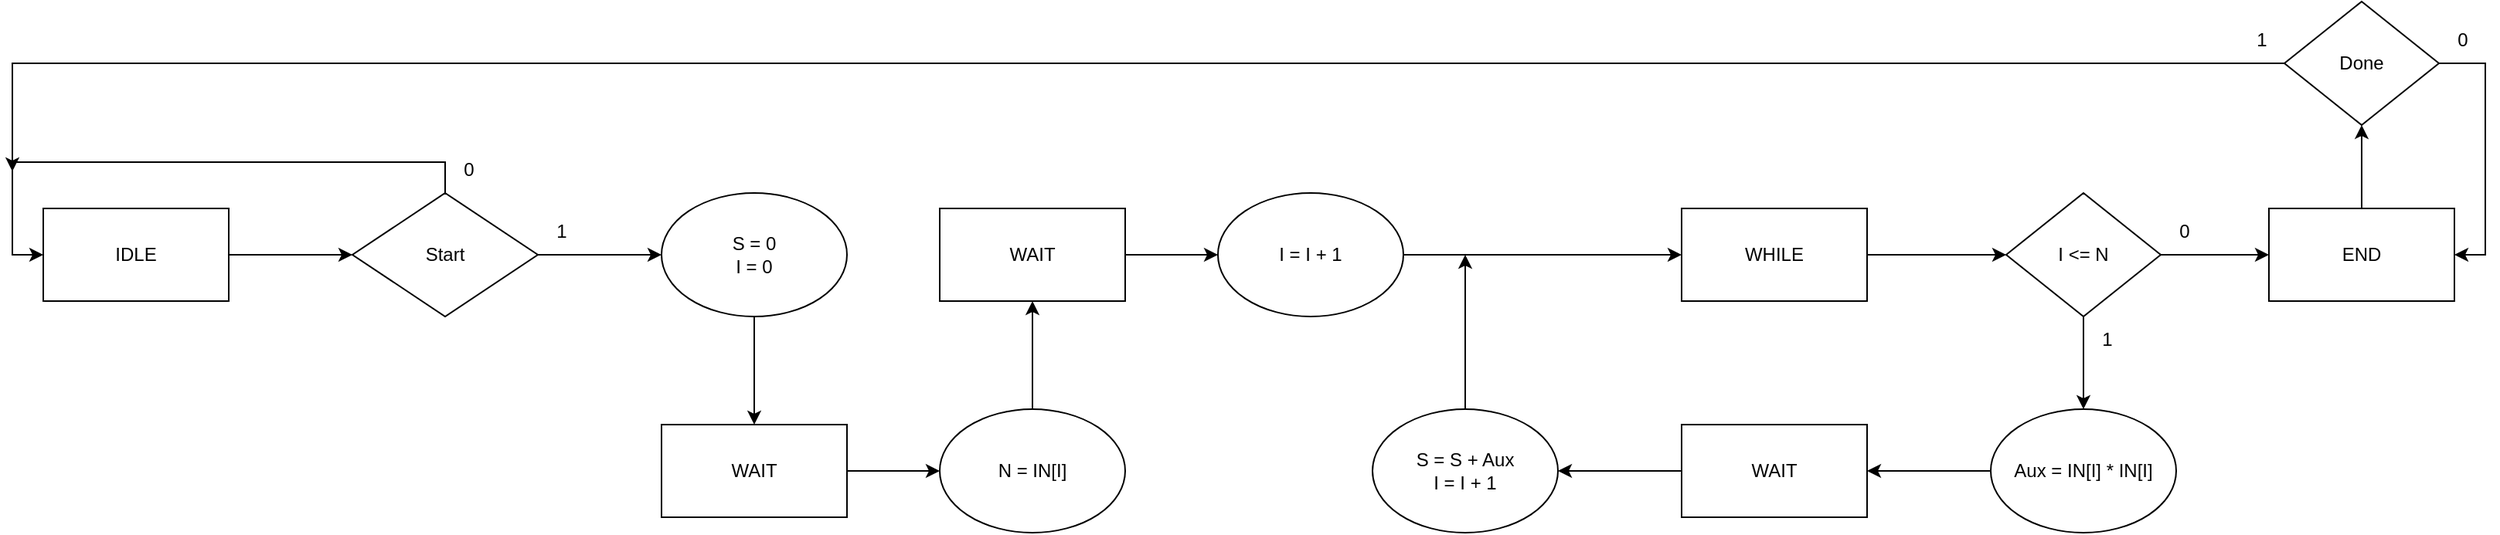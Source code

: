 <mxfile version="24.1.0" type="device">
  <diagram name="Page-1" id="MXv8m_iXZbfWi5xD7Gxi">
    <mxGraphModel dx="1493" dy="699" grid="1" gridSize="10" guides="1" tooltips="1" connect="1" arrows="1" fold="1" page="1" pageScale="1" pageWidth="850" pageHeight="1100" math="0" shadow="0">
      <root>
        <mxCell id="0" />
        <mxCell id="1" parent="0" />
        <mxCell id="Qdmk1fey8cZHmdnX4Mvx-6" style="edgeStyle=orthogonalEdgeStyle;rounded=0;orthogonalLoop=1;jettySize=auto;html=1;exitX=1;exitY=0.5;exitDx=0;exitDy=0;entryX=0;entryY=0.5;entryDx=0;entryDy=0;" parent="1" source="Qdmk1fey8cZHmdnX4Mvx-1" target="Qdmk1fey8cZHmdnX4Mvx-4" edge="1">
          <mxGeometry relative="1" as="geometry" />
        </mxCell>
        <mxCell id="Qdmk1fey8cZHmdnX4Mvx-1" value="IDLE" style="rounded=0;whiteSpace=wrap;html=1;" parent="1" vertex="1">
          <mxGeometry x="80.0" y="534" width="120" height="60" as="geometry" />
        </mxCell>
        <mxCell id="Qdmk1fey8cZHmdnX4Mvx-7" style="edgeStyle=orthogonalEdgeStyle;rounded=0;orthogonalLoop=1;jettySize=auto;html=1;exitX=1;exitY=0.5;exitDx=0;exitDy=0;entryX=0;entryY=0.5;entryDx=0;entryDy=0;" parent="1" source="Qdmk1fey8cZHmdnX4Mvx-4" target="Qdmk1fey8cZHmdnX4Mvx-33" edge="1">
          <mxGeometry relative="1" as="geometry" />
        </mxCell>
        <mxCell id="Qdmk1fey8cZHmdnX4Mvx-8" style="edgeStyle=orthogonalEdgeStyle;rounded=0;orthogonalLoop=1;jettySize=auto;html=1;exitX=0.5;exitY=0;exitDx=0;exitDy=0;entryX=0;entryY=0.5;entryDx=0;entryDy=0;" parent="1" source="Qdmk1fey8cZHmdnX4Mvx-4" target="Qdmk1fey8cZHmdnX4Mvx-1" edge="1">
          <mxGeometry relative="1" as="geometry" />
        </mxCell>
        <mxCell id="Qdmk1fey8cZHmdnX4Mvx-4" value="Start" style="rhombus;whiteSpace=wrap;html=1;" parent="1" vertex="1">
          <mxGeometry x="280" y="524" width="120" height="80" as="geometry" />
        </mxCell>
        <mxCell id="Qdmk1fey8cZHmdnX4Mvx-10" value="1" style="text;html=1;align=center;verticalAlign=middle;resizable=0;points=[];autosize=1;strokeColor=none;fillColor=none;" parent="1" vertex="1">
          <mxGeometry x="400" y="534" width="30" height="30" as="geometry" />
        </mxCell>
        <mxCell id="Qdmk1fey8cZHmdnX4Mvx-11" value="0" style="text;html=1;align=center;verticalAlign=middle;resizable=0;points=[];autosize=1;strokeColor=none;fillColor=none;" parent="1" vertex="1">
          <mxGeometry x="340" y="494" width="30" height="30" as="geometry" />
        </mxCell>
        <mxCell id="Qdmk1fey8cZHmdnX4Mvx-16" style="edgeStyle=orthogonalEdgeStyle;rounded=0;orthogonalLoop=1;jettySize=auto;html=1;exitX=1;exitY=0.5;exitDx=0;exitDy=0;entryX=0;entryY=0.5;entryDx=0;entryDy=0;" parent="1" source="Qdmk1fey8cZHmdnX4Mvx-13" target="Qdmk1fey8cZHmdnX4Mvx-15" edge="1">
          <mxGeometry relative="1" as="geometry" />
        </mxCell>
        <mxCell id="Qdmk1fey8cZHmdnX4Mvx-13" value="WHILE" style="rounded=0;whiteSpace=wrap;html=1;" parent="1" vertex="1">
          <mxGeometry x="1140" y="534" width="120" height="60" as="geometry" />
        </mxCell>
        <mxCell id="Qdmk1fey8cZHmdnX4Mvx-18" style="edgeStyle=orthogonalEdgeStyle;rounded=0;orthogonalLoop=1;jettySize=auto;html=1;exitX=1;exitY=0.5;exitDx=0;exitDy=0;entryX=0;entryY=0.5;entryDx=0;entryDy=0;" parent="1" source="Qdmk1fey8cZHmdnX4Mvx-15" target="Qdmk1fey8cZHmdnX4Mvx-17" edge="1">
          <mxGeometry relative="1" as="geometry" />
        </mxCell>
        <mxCell id="Qdmk1fey8cZHmdnX4Mvx-29" style="edgeStyle=orthogonalEdgeStyle;rounded=0;orthogonalLoop=1;jettySize=auto;html=1;exitX=0.5;exitY=1;exitDx=0;exitDy=0;entryX=0.5;entryY=0;entryDx=0;entryDy=0;" parent="1" source="Qdmk1fey8cZHmdnX4Mvx-15" target="Qdmk1fey8cZHmdnX4Mvx-21" edge="1">
          <mxGeometry relative="1" as="geometry">
            <mxPoint x="1569.588" y="664" as="targetPoint" />
          </mxGeometry>
        </mxCell>
        <mxCell id="Qdmk1fey8cZHmdnX4Mvx-15" value="I &amp;lt;= N" style="rhombus;whiteSpace=wrap;html=1;" parent="1" vertex="1">
          <mxGeometry x="1350" y="524" width="100" height="80" as="geometry" />
        </mxCell>
        <mxCell id="Qdmk1fey8cZHmdnX4Mvx-45" style="edgeStyle=orthogonalEdgeStyle;rounded=0;orthogonalLoop=1;jettySize=auto;html=1;exitX=0.5;exitY=0;exitDx=0;exitDy=0;entryX=0.5;entryY=1;entryDx=0;entryDy=0;" parent="1" source="Qdmk1fey8cZHmdnX4Mvx-17" target="Qdmk1fey8cZHmdnX4Mvx-44" edge="1">
          <mxGeometry relative="1" as="geometry" />
        </mxCell>
        <mxCell id="Qdmk1fey8cZHmdnX4Mvx-17" value="END" style="rounded=0;whiteSpace=wrap;html=1;" parent="1" vertex="1">
          <mxGeometry x="1520" y="534" width="120" height="60" as="geometry" />
        </mxCell>
        <mxCell id="Qdmk1fey8cZHmdnX4Mvx-19" value="0" style="text;html=1;align=center;verticalAlign=middle;resizable=0;points=[];autosize=1;strokeColor=none;fillColor=none;" parent="1" vertex="1">
          <mxGeometry x="1450" y="534" width="30" height="30" as="geometry" />
        </mxCell>
        <mxCell id="Qdmk1fey8cZHmdnX4Mvx-20" value="1" style="text;html=1;align=center;verticalAlign=middle;resizable=0;points=[];autosize=1;strokeColor=none;fillColor=none;" parent="1" vertex="1">
          <mxGeometry x="1400" y="604" width="30" height="30" as="geometry" />
        </mxCell>
        <mxCell id="Qdmk1fey8cZHmdnX4Mvx-27" style="edgeStyle=orthogonalEdgeStyle;rounded=0;orthogonalLoop=1;jettySize=auto;html=1;exitX=0;exitY=0.5;exitDx=0;exitDy=0;entryX=1;entryY=0.5;entryDx=0;entryDy=0;" parent="1" source="Qdmk1fey8cZHmdnX4Mvx-21" target="Qdmk1fey8cZHmdnX4Mvx-24" edge="1">
          <mxGeometry relative="1" as="geometry" />
        </mxCell>
        <mxCell id="Qdmk1fey8cZHmdnX4Mvx-21" value="Aux&lt;span style=&quot;background-color: initial;&quot;&gt;&amp;nbsp;= IN[I] * IN[I]&lt;/span&gt;" style="ellipse;whiteSpace=wrap;html=1;" parent="1" vertex="1">
          <mxGeometry x="1340" y="664" width="120" height="80" as="geometry" />
        </mxCell>
        <mxCell id="Qdmk1fey8cZHmdnX4Mvx-30" style="edgeStyle=orthogonalEdgeStyle;rounded=0;orthogonalLoop=1;jettySize=auto;html=1;exitX=0;exitY=0.5;exitDx=0;exitDy=0;entryX=1;entryY=0.5;entryDx=0;entryDy=0;" parent="1" source="Qdmk1fey8cZHmdnX4Mvx-24" target="Qdmk1fey8cZHmdnX4Mvx-25" edge="1">
          <mxGeometry relative="1" as="geometry" />
        </mxCell>
        <mxCell id="Qdmk1fey8cZHmdnX4Mvx-24" value="WAIT" style="rounded=0;whiteSpace=wrap;html=1;" parent="1" vertex="1">
          <mxGeometry x="1140" y="674" width="120" height="60" as="geometry" />
        </mxCell>
        <mxCell id="Qdmk1fey8cZHmdnX4Mvx-52" style="edgeStyle=orthogonalEdgeStyle;rounded=0;orthogonalLoop=1;jettySize=auto;html=1;exitX=0.5;exitY=0;exitDx=0;exitDy=0;" parent="1" source="Qdmk1fey8cZHmdnX4Mvx-25" edge="1">
          <mxGeometry relative="1" as="geometry">
            <mxPoint x="1000" y="564" as="targetPoint" />
          </mxGeometry>
        </mxCell>
        <mxCell id="Qdmk1fey8cZHmdnX4Mvx-25" value="S = S + Aux&lt;div&gt;&lt;div&gt;I = I + 1&lt;/div&gt;&lt;/div&gt;" style="ellipse;whiteSpace=wrap;html=1;" parent="1" vertex="1">
          <mxGeometry x="940" y="664" width="120" height="80" as="geometry" />
        </mxCell>
        <mxCell id="Qdmk1fey8cZHmdnX4Mvx-35" style="edgeStyle=orthogonalEdgeStyle;rounded=0;orthogonalLoop=1;jettySize=auto;html=1;exitX=1;exitY=0.5;exitDx=0;exitDy=0;entryX=0;entryY=0.5;entryDx=0;entryDy=0;" parent="1" source="Qdmk1fey8cZHmdnX4Mvx-76" target="Qdmk1fey8cZHmdnX4Mvx-78" edge="1">
          <mxGeometry relative="1" as="geometry">
            <mxPoint x="780.0" y="579.0" as="targetPoint" />
          </mxGeometry>
        </mxCell>
        <mxCell id="Qdmk1fey8cZHmdnX4Mvx-73" style="edgeStyle=orthogonalEdgeStyle;rounded=0;orthogonalLoop=1;jettySize=auto;html=1;exitX=0.5;exitY=1;exitDx=0;exitDy=0;entryX=0.5;entryY=0;entryDx=0;entryDy=0;" parent="1" source="Qdmk1fey8cZHmdnX4Mvx-33" target="Qdmk1fey8cZHmdnX4Mvx-72" edge="1">
          <mxGeometry relative="1" as="geometry" />
        </mxCell>
        <mxCell id="Qdmk1fey8cZHmdnX4Mvx-33" value="&lt;div&gt;&lt;span style=&quot;background-color: initial;&quot;&gt;S = 0&lt;/span&gt;&lt;br&gt;&lt;/div&gt;&lt;div&gt;I = 0&lt;/div&gt;" style="ellipse;whiteSpace=wrap;html=1;" parent="1" vertex="1">
          <mxGeometry x="480.0" y="524" width="120" height="80" as="geometry" />
        </mxCell>
        <mxCell id="Qdmk1fey8cZHmdnX4Mvx-47" style="edgeStyle=orthogonalEdgeStyle;rounded=0;orthogonalLoop=1;jettySize=auto;html=1;exitX=1;exitY=0.5;exitDx=0;exitDy=0;entryX=1;entryY=0.5;entryDx=0;entryDy=0;" parent="1" source="Qdmk1fey8cZHmdnX4Mvx-44" target="Qdmk1fey8cZHmdnX4Mvx-17" edge="1">
          <mxGeometry relative="1" as="geometry" />
        </mxCell>
        <mxCell id="Qdmk1fey8cZHmdnX4Mvx-51" style="edgeStyle=orthogonalEdgeStyle;rounded=0;orthogonalLoop=1;jettySize=auto;html=1;exitX=0;exitY=0.5;exitDx=0;exitDy=0;" parent="1" source="Qdmk1fey8cZHmdnX4Mvx-44" edge="1">
          <mxGeometry relative="1" as="geometry">
            <mxPoint x="60" y="510" as="targetPoint" />
            <Array as="points">
              <mxPoint x="60" y="440" />
            </Array>
          </mxGeometry>
        </mxCell>
        <mxCell id="Qdmk1fey8cZHmdnX4Mvx-44" value="Done" style="rhombus;whiteSpace=wrap;html=1;" parent="1" vertex="1">
          <mxGeometry x="1530" y="400" width="100" height="80" as="geometry" />
        </mxCell>
        <mxCell id="Qdmk1fey8cZHmdnX4Mvx-48" value="1" style="text;html=1;align=center;verticalAlign=middle;resizable=0;points=[];autosize=1;strokeColor=none;fillColor=none;" parent="1" vertex="1">
          <mxGeometry x="1500" y="410" width="30" height="30" as="geometry" />
        </mxCell>
        <mxCell id="Qdmk1fey8cZHmdnX4Mvx-49" value="0" style="text;html=1;align=center;verticalAlign=middle;resizable=0;points=[];autosize=1;strokeColor=none;fillColor=none;" parent="1" vertex="1">
          <mxGeometry x="1630" y="410" width="30" height="30" as="geometry" />
        </mxCell>
        <mxCell id="Qdmk1fey8cZHmdnX4Mvx-75" style="edgeStyle=orthogonalEdgeStyle;rounded=0;orthogonalLoop=1;jettySize=auto;html=1;exitX=1;exitY=0.5;exitDx=0;exitDy=0;entryX=0;entryY=0.5;entryDx=0;entryDy=0;" parent="1" source="Qdmk1fey8cZHmdnX4Mvx-72" target="Qdmk1fey8cZHmdnX4Mvx-74" edge="1">
          <mxGeometry relative="1" as="geometry" />
        </mxCell>
        <mxCell id="Qdmk1fey8cZHmdnX4Mvx-72" value="WAIT" style="rounded=0;whiteSpace=wrap;html=1;" parent="1" vertex="1">
          <mxGeometry x="480" y="674" width="120" height="60" as="geometry" />
        </mxCell>
        <mxCell id="Qdmk1fey8cZHmdnX4Mvx-77" style="edgeStyle=orthogonalEdgeStyle;rounded=0;orthogonalLoop=1;jettySize=auto;html=1;exitX=0.5;exitY=0;exitDx=0;exitDy=0;entryX=0.5;entryY=1;entryDx=0;entryDy=0;" parent="1" source="Qdmk1fey8cZHmdnX4Mvx-74" target="Qdmk1fey8cZHmdnX4Mvx-76" edge="1">
          <mxGeometry relative="1" as="geometry" />
        </mxCell>
        <mxCell id="Qdmk1fey8cZHmdnX4Mvx-74" value="&lt;div&gt;N = IN[I]&lt;/div&gt;" style="ellipse;whiteSpace=wrap;html=1;" parent="1" vertex="1">
          <mxGeometry x="660" y="664" width="120" height="80" as="geometry" />
        </mxCell>
        <mxCell id="Qdmk1fey8cZHmdnX4Mvx-76" value="WAIT" style="rounded=0;whiteSpace=wrap;html=1;" parent="1" vertex="1">
          <mxGeometry x="660" y="534" width="120" height="60" as="geometry" />
        </mxCell>
        <mxCell id="Qdmk1fey8cZHmdnX4Mvx-79" style="edgeStyle=orthogonalEdgeStyle;rounded=0;orthogonalLoop=1;jettySize=auto;html=1;exitX=1;exitY=0.5;exitDx=0;exitDy=0;entryX=0;entryY=0.5;entryDx=0;entryDy=0;" parent="1" source="Qdmk1fey8cZHmdnX4Mvx-78" target="Qdmk1fey8cZHmdnX4Mvx-13" edge="1">
          <mxGeometry relative="1" as="geometry" />
        </mxCell>
        <mxCell id="Qdmk1fey8cZHmdnX4Mvx-78" value="&lt;div&gt;&lt;span style=&quot;background-color: initial;&quot;&gt;I = I + 1&lt;/span&gt;&lt;br&gt;&lt;/div&gt;" style="ellipse;whiteSpace=wrap;html=1;" parent="1" vertex="1">
          <mxGeometry x="840" y="524" width="120" height="80" as="geometry" />
        </mxCell>
      </root>
    </mxGraphModel>
  </diagram>
</mxfile>
